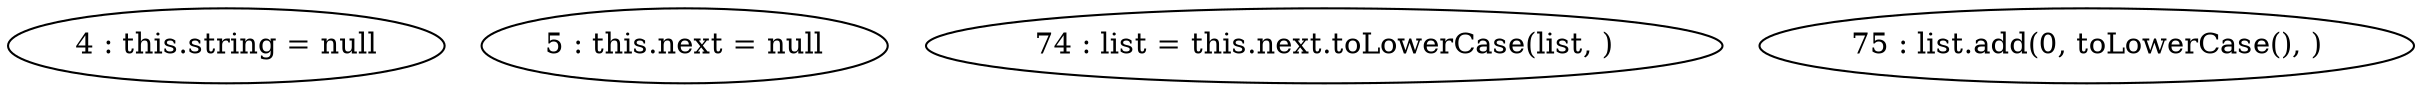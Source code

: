digraph G {
"4 : this.string = null"
"5 : this.next = null"
"74 : list = this.next.toLowerCase(list, )"
"75 : list.add(0, toLowerCase(), )"
}